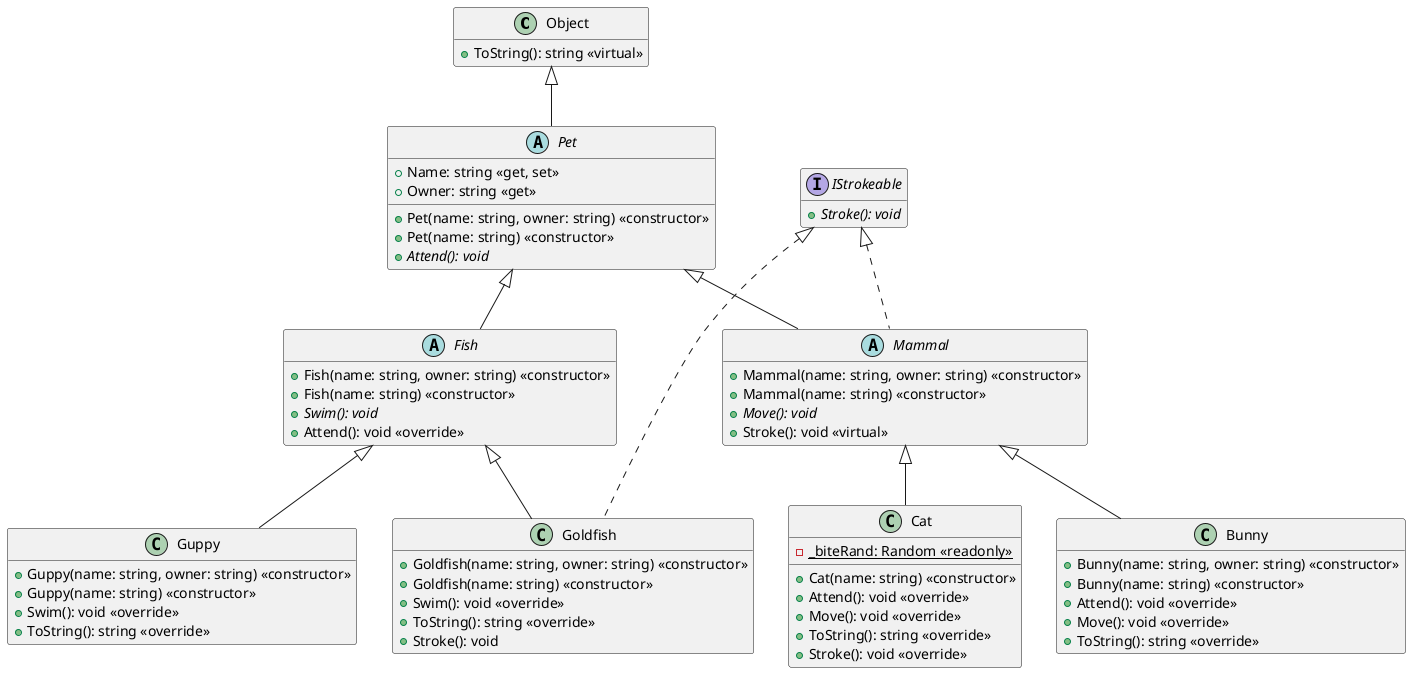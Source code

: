 @startuml
class Object
{
    + ToString(): string << virtual >>
}

abstract class Pet
{
    + Name: string << get, set >>
    + Owner: string << get >>
    
    + Pet(name: string, owner: string) << constructor >>
    + Pet(name: string) << constructor >>
    + {abstract} Attend(): void
}

Object <|-- Pet

abstract class Mammal
{
    + Mammal(name: string, owner: string) << constructor >>
    + Mammal(name: string) << constructor >>
    + {abstract} Move(): void
    + Stroke(): void << virtual >>
}

Pet <|-- Mammal

abstract class Fish
{
    + Fish(name: string, owner: string) << constructor >>
    + Fish(name: string) << constructor >>
    + {abstract} Swim(): void
    + Attend(): void << override >>
}

Pet <|-- Fish

class Bunny
{
    + Bunny(name: string, owner: string) << constructor >>
    + Bunny(name: string) << constructor >>
    + Attend(): void << override >>
    + Move(): void << override >>
    + ToString(): string << override >>
}

Mammal <|-- Bunny

class Cat
{
    - {static} _biteRand: Random << readonly >>

    + Cat(name: string) << constructor >>
    + Attend(): void << override >>
    + Move(): void << override >>
    + ToString(): string << override >>
    + Stroke(): void << override >>
}

Mammal <|-- Cat

class Goldfish
{
    + Goldfish(name: string, owner: string) << constructor >>
    + Goldfish(name: string) << constructor >>
    + Swim(): void << override >>
    + ToString(): string << override >>
    + Stroke(): void
}

Fish <|-- Goldfish

class Guppy
{
    + Guppy(name: string, owner: string) << constructor >>
    + Guppy(name: string) << constructor >>
    + Swim(): void << override >>
    + ToString(): string << override >>
}

Fish <|-- Guppy

interface IStrokeable
{
    + {abstract} Stroke(): void
}

IStrokeable <|.. Mammal
IStrokeable <|.. Goldfish

hide empty members
@enduml
